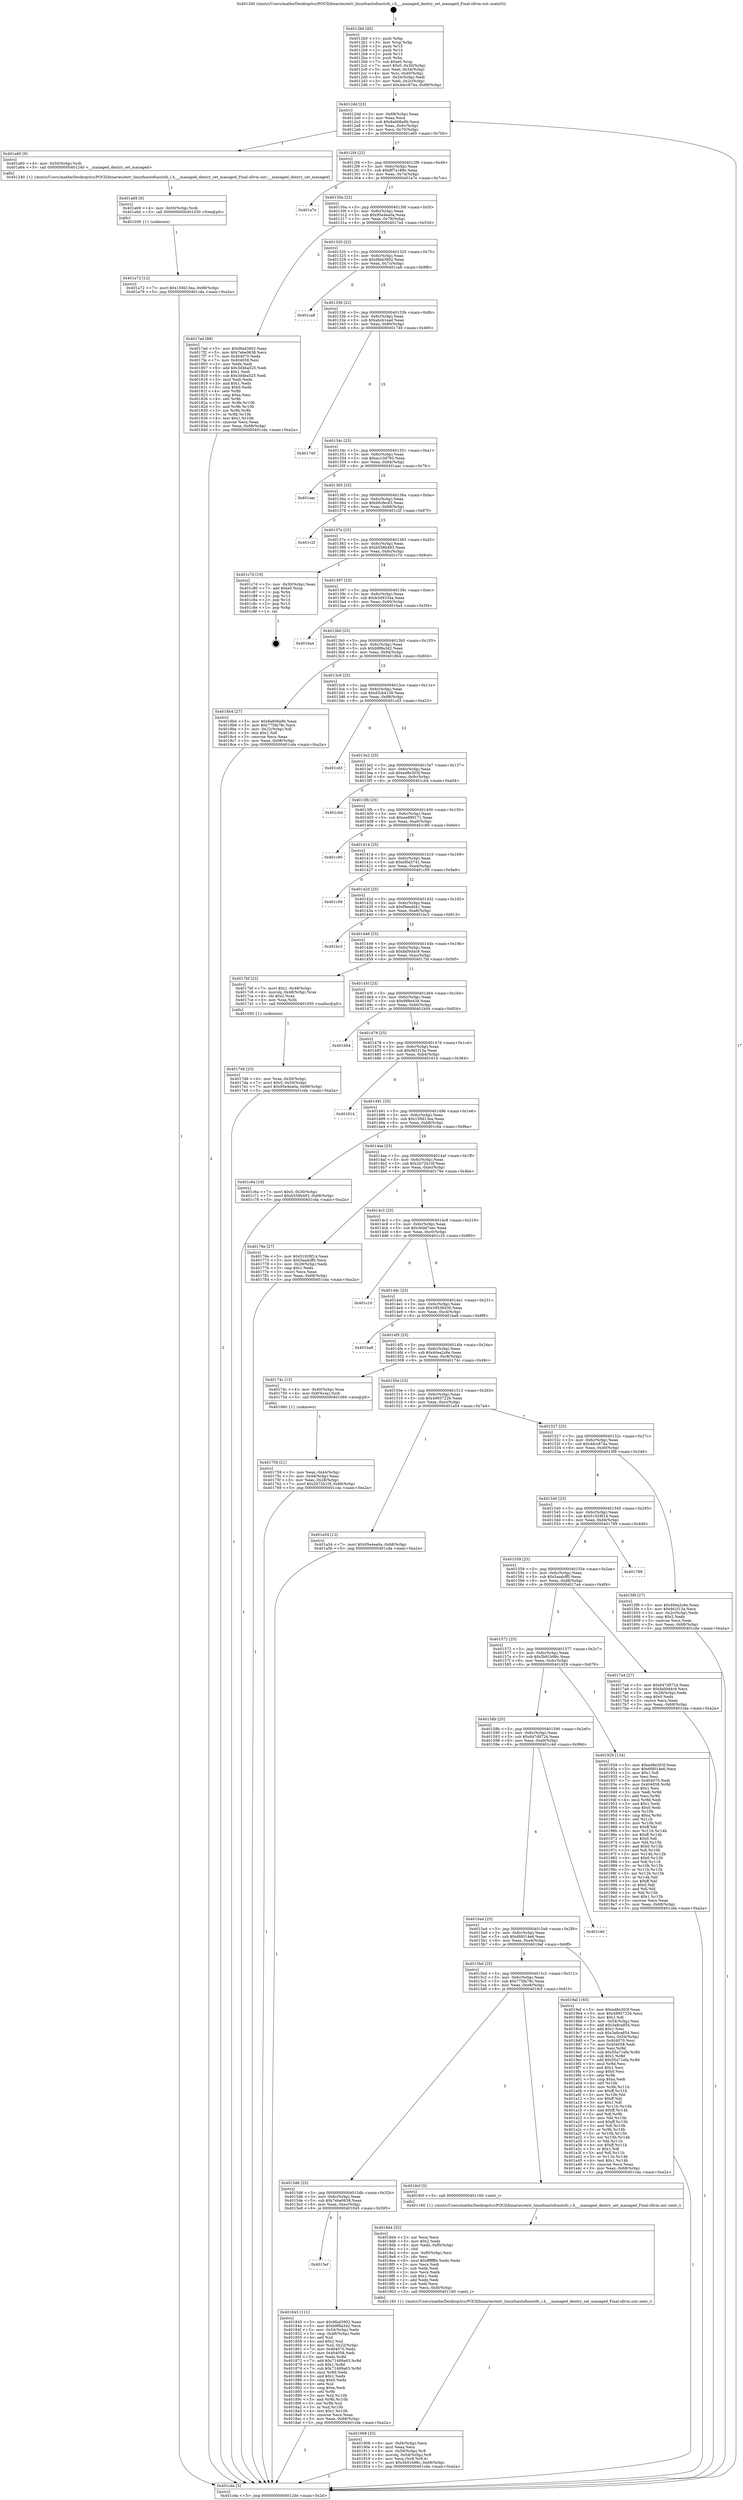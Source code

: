 digraph "0x4012b0" {
  label = "0x4012b0 (/mnt/c/Users/mathe/Desktop/tcc/POCII/binaries/extr_linuxfsautofsautofs_i.h___managed_dentry_set_managed_Final-ollvm.out::main(0))"
  labelloc = "t"
  node[shape=record]

  Entry [label="",width=0.3,height=0.3,shape=circle,fillcolor=black,style=filled]
  "0x4012dd" [label="{
     0x4012dd [23]\l
     | [instrs]\l
     &nbsp;&nbsp;0x4012dd \<+3\>: mov -0x68(%rbp),%eax\l
     &nbsp;&nbsp;0x4012e0 \<+2\>: mov %eax,%ecx\l
     &nbsp;&nbsp;0x4012e2 \<+6\>: sub $0x8a606a9b,%ecx\l
     &nbsp;&nbsp;0x4012e8 \<+3\>: mov %eax,-0x6c(%rbp)\l
     &nbsp;&nbsp;0x4012eb \<+3\>: mov %ecx,-0x70(%rbp)\l
     &nbsp;&nbsp;0x4012ee \<+6\>: je 0000000000401a60 \<main+0x7b0\>\l
  }"]
  "0x401a60" [label="{
     0x401a60 [9]\l
     | [instrs]\l
     &nbsp;&nbsp;0x401a60 \<+4\>: mov -0x50(%rbp),%rdi\l
     &nbsp;&nbsp;0x401a64 \<+5\>: call 0000000000401240 \<__managed_dentry_set_managed\>\l
     | [calls]\l
     &nbsp;&nbsp;0x401240 \{1\} (/mnt/c/Users/mathe/Desktop/tcc/POCII/binaries/extr_linuxfsautofsautofs_i.h___managed_dentry_set_managed_Final-ollvm.out::__managed_dentry_set_managed)\l
  }"]
  "0x4012f4" [label="{
     0x4012f4 [22]\l
     | [instrs]\l
     &nbsp;&nbsp;0x4012f4 \<+5\>: jmp 00000000004012f9 \<main+0x49\>\l
     &nbsp;&nbsp;0x4012f9 \<+3\>: mov -0x6c(%rbp),%eax\l
     &nbsp;&nbsp;0x4012fc \<+5\>: sub $0x8f7a188e,%eax\l
     &nbsp;&nbsp;0x401301 \<+3\>: mov %eax,-0x74(%rbp)\l
     &nbsp;&nbsp;0x401304 \<+6\>: je 0000000000401a7e \<main+0x7ce\>\l
  }"]
  Exit [label="",width=0.3,height=0.3,shape=circle,fillcolor=black,style=filled,peripheries=2]
  "0x401a7e" [label="{
     0x401a7e\l
  }", style=dashed]
  "0x40130a" [label="{
     0x40130a [22]\l
     | [instrs]\l
     &nbsp;&nbsp;0x40130a \<+5\>: jmp 000000000040130f \<main+0x5f\>\l
     &nbsp;&nbsp;0x40130f \<+3\>: mov -0x6c(%rbp),%eax\l
     &nbsp;&nbsp;0x401312 \<+5\>: sub $0x95e4ea0a,%eax\l
     &nbsp;&nbsp;0x401317 \<+3\>: mov %eax,-0x78(%rbp)\l
     &nbsp;&nbsp;0x40131a \<+6\>: je 00000000004017ed \<main+0x53d\>\l
  }"]
  "0x401a72" [label="{
     0x401a72 [12]\l
     | [instrs]\l
     &nbsp;&nbsp;0x401a72 \<+7\>: movl $0x159d13ea,-0x68(%rbp)\l
     &nbsp;&nbsp;0x401a79 \<+5\>: jmp 0000000000401cda \<main+0xa2a\>\l
  }"]
  "0x4017ed" [label="{
     0x4017ed [88]\l
     | [instrs]\l
     &nbsp;&nbsp;0x4017ed \<+5\>: mov $0x9fad3902,%eax\l
     &nbsp;&nbsp;0x4017f2 \<+5\>: mov $0x7ebe0638,%ecx\l
     &nbsp;&nbsp;0x4017f7 \<+7\>: mov 0x404070,%edx\l
     &nbsp;&nbsp;0x4017fe \<+7\>: mov 0x404058,%esi\l
     &nbsp;&nbsp;0x401805 \<+2\>: mov %edx,%edi\l
     &nbsp;&nbsp;0x401807 \<+6\>: add $0x3d4ba525,%edi\l
     &nbsp;&nbsp;0x40180d \<+3\>: sub $0x1,%edi\l
     &nbsp;&nbsp;0x401810 \<+6\>: sub $0x3d4ba525,%edi\l
     &nbsp;&nbsp;0x401816 \<+3\>: imul %edi,%edx\l
     &nbsp;&nbsp;0x401819 \<+3\>: and $0x1,%edx\l
     &nbsp;&nbsp;0x40181c \<+3\>: cmp $0x0,%edx\l
     &nbsp;&nbsp;0x40181f \<+4\>: sete %r8b\l
     &nbsp;&nbsp;0x401823 \<+3\>: cmp $0xa,%esi\l
     &nbsp;&nbsp;0x401826 \<+4\>: setl %r9b\l
     &nbsp;&nbsp;0x40182a \<+3\>: mov %r8b,%r10b\l
     &nbsp;&nbsp;0x40182d \<+3\>: and %r9b,%r10b\l
     &nbsp;&nbsp;0x401830 \<+3\>: xor %r9b,%r8b\l
     &nbsp;&nbsp;0x401833 \<+3\>: or %r8b,%r10b\l
     &nbsp;&nbsp;0x401836 \<+4\>: test $0x1,%r10b\l
     &nbsp;&nbsp;0x40183a \<+3\>: cmovne %ecx,%eax\l
     &nbsp;&nbsp;0x40183d \<+3\>: mov %eax,-0x68(%rbp)\l
     &nbsp;&nbsp;0x401840 \<+5\>: jmp 0000000000401cda \<main+0xa2a\>\l
  }"]
  "0x401320" [label="{
     0x401320 [22]\l
     | [instrs]\l
     &nbsp;&nbsp;0x401320 \<+5\>: jmp 0000000000401325 \<main+0x75\>\l
     &nbsp;&nbsp;0x401325 \<+3\>: mov -0x6c(%rbp),%eax\l
     &nbsp;&nbsp;0x401328 \<+5\>: sub $0x9fad3902,%eax\l
     &nbsp;&nbsp;0x40132d \<+3\>: mov %eax,-0x7c(%rbp)\l
     &nbsp;&nbsp;0x401330 \<+6\>: je 0000000000401ca8 \<main+0x9f8\>\l
  }"]
  "0x401a69" [label="{
     0x401a69 [9]\l
     | [instrs]\l
     &nbsp;&nbsp;0x401a69 \<+4\>: mov -0x50(%rbp),%rdi\l
     &nbsp;&nbsp;0x401a6d \<+5\>: call 0000000000401030 \<free@plt\>\l
     | [calls]\l
     &nbsp;&nbsp;0x401030 \{1\} (unknown)\l
  }"]
  "0x401ca8" [label="{
     0x401ca8\l
  }", style=dashed]
  "0x401336" [label="{
     0x401336 [22]\l
     | [instrs]\l
     &nbsp;&nbsp;0x401336 \<+5\>: jmp 000000000040133b \<main+0x8b\>\l
     &nbsp;&nbsp;0x40133b \<+3\>: mov -0x6c(%rbp),%eax\l
     &nbsp;&nbsp;0x40133e \<+5\>: sub $0xabcb1ead,%eax\l
     &nbsp;&nbsp;0x401343 \<+3\>: mov %eax,-0x80(%rbp)\l
     &nbsp;&nbsp;0x401346 \<+6\>: je 0000000000401740 \<main+0x490\>\l
  }"]
  "0x401908" [label="{
     0x401908 [33]\l
     | [instrs]\l
     &nbsp;&nbsp;0x401908 \<+6\>: mov -0xf4(%rbp),%ecx\l
     &nbsp;&nbsp;0x40190e \<+3\>: imul %eax,%ecx\l
     &nbsp;&nbsp;0x401911 \<+4\>: mov -0x50(%rbp),%r8\l
     &nbsp;&nbsp;0x401915 \<+4\>: movslq -0x54(%rbp),%r9\l
     &nbsp;&nbsp;0x401919 \<+4\>: mov %ecx,(%r8,%r9,4)\l
     &nbsp;&nbsp;0x40191d \<+7\>: movl $0x5b91b98c,-0x68(%rbp)\l
     &nbsp;&nbsp;0x401924 \<+5\>: jmp 0000000000401cda \<main+0xa2a\>\l
  }"]
  "0x401740" [label="{
     0x401740\l
  }", style=dashed]
  "0x40134c" [label="{
     0x40134c [25]\l
     | [instrs]\l
     &nbsp;&nbsp;0x40134c \<+5\>: jmp 0000000000401351 \<main+0xa1\>\l
     &nbsp;&nbsp;0x401351 \<+3\>: mov -0x6c(%rbp),%eax\l
     &nbsp;&nbsp;0x401354 \<+5\>: sub $0xac10d793,%eax\l
     &nbsp;&nbsp;0x401359 \<+6\>: mov %eax,-0x84(%rbp)\l
     &nbsp;&nbsp;0x40135f \<+6\>: je 0000000000401aac \<main+0x7fc\>\l
  }"]
  "0x4018d4" [label="{
     0x4018d4 [52]\l
     | [instrs]\l
     &nbsp;&nbsp;0x4018d4 \<+2\>: xor %ecx,%ecx\l
     &nbsp;&nbsp;0x4018d6 \<+5\>: mov $0x2,%edx\l
     &nbsp;&nbsp;0x4018db \<+6\>: mov %edx,-0xf0(%rbp)\l
     &nbsp;&nbsp;0x4018e1 \<+1\>: cltd\l
     &nbsp;&nbsp;0x4018e2 \<+6\>: mov -0xf0(%rbp),%esi\l
     &nbsp;&nbsp;0x4018e8 \<+2\>: idiv %esi\l
     &nbsp;&nbsp;0x4018ea \<+6\>: imul $0xfffffffe,%edx,%edx\l
     &nbsp;&nbsp;0x4018f0 \<+2\>: mov %ecx,%edi\l
     &nbsp;&nbsp;0x4018f2 \<+2\>: sub %edx,%edi\l
     &nbsp;&nbsp;0x4018f4 \<+2\>: mov %ecx,%edx\l
     &nbsp;&nbsp;0x4018f6 \<+3\>: sub $0x1,%edx\l
     &nbsp;&nbsp;0x4018f9 \<+2\>: add %edx,%edi\l
     &nbsp;&nbsp;0x4018fb \<+2\>: sub %edi,%ecx\l
     &nbsp;&nbsp;0x4018fd \<+6\>: mov %ecx,-0xf4(%rbp)\l
     &nbsp;&nbsp;0x401903 \<+5\>: call 0000000000401160 \<next_i\>\l
     | [calls]\l
     &nbsp;&nbsp;0x401160 \{1\} (/mnt/c/Users/mathe/Desktop/tcc/POCII/binaries/extr_linuxfsautofsautofs_i.h___managed_dentry_set_managed_Final-ollvm.out::next_i)\l
  }"]
  "0x401aac" [label="{
     0x401aac\l
  }", style=dashed]
  "0x401365" [label="{
     0x401365 [25]\l
     | [instrs]\l
     &nbsp;&nbsp;0x401365 \<+5\>: jmp 000000000040136a \<main+0xba\>\l
     &nbsp;&nbsp;0x40136a \<+3\>: mov -0x6c(%rbp),%eax\l
     &nbsp;&nbsp;0x40136d \<+5\>: sub $0xb0cfec63,%eax\l
     &nbsp;&nbsp;0x401372 \<+6\>: mov %eax,-0x88(%rbp)\l
     &nbsp;&nbsp;0x401378 \<+6\>: je 0000000000401c2f \<main+0x97f\>\l
  }"]
  "0x4015ef" [label="{
     0x4015ef\l
  }", style=dashed]
  "0x401c2f" [label="{
     0x401c2f\l
  }", style=dashed]
  "0x40137e" [label="{
     0x40137e [25]\l
     | [instrs]\l
     &nbsp;&nbsp;0x40137e \<+5\>: jmp 0000000000401383 \<main+0xd3\>\l
     &nbsp;&nbsp;0x401383 \<+3\>: mov -0x6c(%rbp),%eax\l
     &nbsp;&nbsp;0x401386 \<+5\>: sub $0xb558b483,%eax\l
     &nbsp;&nbsp;0x40138b \<+6\>: mov %eax,-0x8c(%rbp)\l
     &nbsp;&nbsp;0x401391 \<+6\>: je 0000000000401c7d \<main+0x9cd\>\l
  }"]
  "0x401845" [label="{
     0x401845 [111]\l
     | [instrs]\l
     &nbsp;&nbsp;0x401845 \<+5\>: mov $0x9fad3902,%eax\l
     &nbsp;&nbsp;0x40184a \<+5\>: mov $0xb9f8a3d2,%ecx\l
     &nbsp;&nbsp;0x40184f \<+3\>: mov -0x54(%rbp),%edx\l
     &nbsp;&nbsp;0x401852 \<+3\>: cmp -0x48(%rbp),%edx\l
     &nbsp;&nbsp;0x401855 \<+4\>: setl %sil\l
     &nbsp;&nbsp;0x401859 \<+4\>: and $0x1,%sil\l
     &nbsp;&nbsp;0x40185d \<+4\>: mov %sil,-0x22(%rbp)\l
     &nbsp;&nbsp;0x401861 \<+7\>: mov 0x404070,%edx\l
     &nbsp;&nbsp;0x401868 \<+7\>: mov 0x404058,%edi\l
     &nbsp;&nbsp;0x40186f \<+3\>: mov %edx,%r8d\l
     &nbsp;&nbsp;0x401872 \<+7\>: add $0x71489a63,%r8d\l
     &nbsp;&nbsp;0x401879 \<+4\>: sub $0x1,%r8d\l
     &nbsp;&nbsp;0x40187d \<+7\>: sub $0x71489a63,%r8d\l
     &nbsp;&nbsp;0x401884 \<+4\>: imul %r8d,%edx\l
     &nbsp;&nbsp;0x401888 \<+3\>: and $0x1,%edx\l
     &nbsp;&nbsp;0x40188b \<+3\>: cmp $0x0,%edx\l
     &nbsp;&nbsp;0x40188e \<+4\>: sete %sil\l
     &nbsp;&nbsp;0x401892 \<+3\>: cmp $0xa,%edi\l
     &nbsp;&nbsp;0x401895 \<+4\>: setl %r9b\l
     &nbsp;&nbsp;0x401899 \<+3\>: mov %sil,%r10b\l
     &nbsp;&nbsp;0x40189c \<+3\>: and %r9b,%r10b\l
     &nbsp;&nbsp;0x40189f \<+3\>: xor %r9b,%sil\l
     &nbsp;&nbsp;0x4018a2 \<+3\>: or %sil,%r10b\l
     &nbsp;&nbsp;0x4018a5 \<+4\>: test $0x1,%r10b\l
     &nbsp;&nbsp;0x4018a9 \<+3\>: cmovne %ecx,%eax\l
     &nbsp;&nbsp;0x4018ac \<+3\>: mov %eax,-0x68(%rbp)\l
     &nbsp;&nbsp;0x4018af \<+5\>: jmp 0000000000401cda \<main+0xa2a\>\l
  }"]
  "0x401c7d" [label="{
     0x401c7d [19]\l
     | [instrs]\l
     &nbsp;&nbsp;0x401c7d \<+3\>: mov -0x30(%rbp),%eax\l
     &nbsp;&nbsp;0x401c80 \<+7\>: add $0xe0,%rsp\l
     &nbsp;&nbsp;0x401c87 \<+1\>: pop %rbx\l
     &nbsp;&nbsp;0x401c88 \<+2\>: pop %r12\l
     &nbsp;&nbsp;0x401c8a \<+2\>: pop %r14\l
     &nbsp;&nbsp;0x401c8c \<+2\>: pop %r15\l
     &nbsp;&nbsp;0x401c8e \<+1\>: pop %rbp\l
     &nbsp;&nbsp;0x401c8f \<+1\>: ret\l
  }"]
  "0x401397" [label="{
     0x401397 [25]\l
     | [instrs]\l
     &nbsp;&nbsp;0x401397 \<+5\>: jmp 000000000040139c \<main+0xec\>\l
     &nbsp;&nbsp;0x40139c \<+3\>: mov -0x6c(%rbp),%eax\l
     &nbsp;&nbsp;0x40139f \<+5\>: sub $0xb5d9334a,%eax\l
     &nbsp;&nbsp;0x4013a4 \<+6\>: mov %eax,-0x90(%rbp)\l
     &nbsp;&nbsp;0x4013aa \<+6\>: je 00000000004016a4 \<main+0x3f4\>\l
  }"]
  "0x4015d6" [label="{
     0x4015d6 [25]\l
     | [instrs]\l
     &nbsp;&nbsp;0x4015d6 \<+5\>: jmp 00000000004015db \<main+0x32b\>\l
     &nbsp;&nbsp;0x4015db \<+3\>: mov -0x6c(%rbp),%eax\l
     &nbsp;&nbsp;0x4015de \<+5\>: sub $0x7ebe0638,%eax\l
     &nbsp;&nbsp;0x4015e3 \<+6\>: mov %eax,-0xec(%rbp)\l
     &nbsp;&nbsp;0x4015e9 \<+6\>: je 0000000000401845 \<main+0x595\>\l
  }"]
  "0x4016a4" [label="{
     0x4016a4\l
  }", style=dashed]
  "0x4013b0" [label="{
     0x4013b0 [25]\l
     | [instrs]\l
     &nbsp;&nbsp;0x4013b0 \<+5\>: jmp 00000000004013b5 \<main+0x105\>\l
     &nbsp;&nbsp;0x4013b5 \<+3\>: mov -0x6c(%rbp),%eax\l
     &nbsp;&nbsp;0x4013b8 \<+5\>: sub $0xb9f8a3d2,%eax\l
     &nbsp;&nbsp;0x4013bd \<+6\>: mov %eax,-0x94(%rbp)\l
     &nbsp;&nbsp;0x4013c3 \<+6\>: je 00000000004018b4 \<main+0x604\>\l
  }"]
  "0x4018cf" [label="{
     0x4018cf [5]\l
     | [instrs]\l
     &nbsp;&nbsp;0x4018cf \<+5\>: call 0000000000401160 \<next_i\>\l
     | [calls]\l
     &nbsp;&nbsp;0x401160 \{1\} (/mnt/c/Users/mathe/Desktop/tcc/POCII/binaries/extr_linuxfsautofsautofs_i.h___managed_dentry_set_managed_Final-ollvm.out::next_i)\l
  }"]
  "0x4018b4" [label="{
     0x4018b4 [27]\l
     | [instrs]\l
     &nbsp;&nbsp;0x4018b4 \<+5\>: mov $0x8a606a9b,%eax\l
     &nbsp;&nbsp;0x4018b9 \<+5\>: mov $0x775fa78c,%ecx\l
     &nbsp;&nbsp;0x4018be \<+3\>: mov -0x22(%rbp),%dl\l
     &nbsp;&nbsp;0x4018c1 \<+3\>: test $0x1,%dl\l
     &nbsp;&nbsp;0x4018c4 \<+3\>: cmovne %ecx,%eax\l
     &nbsp;&nbsp;0x4018c7 \<+3\>: mov %eax,-0x68(%rbp)\l
     &nbsp;&nbsp;0x4018ca \<+5\>: jmp 0000000000401cda \<main+0xa2a\>\l
  }"]
  "0x4013c9" [label="{
     0x4013c9 [25]\l
     | [instrs]\l
     &nbsp;&nbsp;0x4013c9 \<+5\>: jmp 00000000004013ce \<main+0x11e\>\l
     &nbsp;&nbsp;0x4013ce \<+3\>: mov -0x6c(%rbp),%eax\l
     &nbsp;&nbsp;0x4013d1 \<+5\>: sub $0xd3cb4139,%eax\l
     &nbsp;&nbsp;0x4013d6 \<+6\>: mov %eax,-0x98(%rbp)\l
     &nbsp;&nbsp;0x4013dc \<+6\>: je 0000000000401cd3 \<main+0xa23\>\l
  }"]
  "0x4015bd" [label="{
     0x4015bd [25]\l
     | [instrs]\l
     &nbsp;&nbsp;0x4015bd \<+5\>: jmp 00000000004015c2 \<main+0x312\>\l
     &nbsp;&nbsp;0x4015c2 \<+3\>: mov -0x6c(%rbp),%eax\l
     &nbsp;&nbsp;0x4015c5 \<+5\>: sub $0x775fa78c,%eax\l
     &nbsp;&nbsp;0x4015ca \<+6\>: mov %eax,-0xe8(%rbp)\l
     &nbsp;&nbsp;0x4015d0 \<+6\>: je 00000000004018cf \<main+0x61f\>\l
  }"]
  "0x401cd3" [label="{
     0x401cd3\l
  }", style=dashed]
  "0x4013e2" [label="{
     0x4013e2 [25]\l
     | [instrs]\l
     &nbsp;&nbsp;0x4013e2 \<+5\>: jmp 00000000004013e7 \<main+0x137\>\l
     &nbsp;&nbsp;0x4013e7 \<+3\>: mov -0x6c(%rbp),%eax\l
     &nbsp;&nbsp;0x4013ea \<+5\>: sub $0xed8e303f,%eax\l
     &nbsp;&nbsp;0x4013ef \<+6\>: mov %eax,-0x9c(%rbp)\l
     &nbsp;&nbsp;0x4013f5 \<+6\>: je 0000000000401cb4 \<main+0xa04\>\l
  }"]
  "0x4019af" [label="{
     0x4019af [165]\l
     | [instrs]\l
     &nbsp;&nbsp;0x4019af \<+5\>: mov $0xed8e303f,%eax\l
     &nbsp;&nbsp;0x4019b4 \<+5\>: mov $0x49957226,%ecx\l
     &nbsp;&nbsp;0x4019b9 \<+2\>: mov $0x1,%dl\l
     &nbsp;&nbsp;0x4019bb \<+3\>: mov -0x54(%rbp),%esi\l
     &nbsp;&nbsp;0x4019be \<+6\>: add $0x3a8ca854,%esi\l
     &nbsp;&nbsp;0x4019c4 \<+3\>: add $0x1,%esi\l
     &nbsp;&nbsp;0x4019c7 \<+6\>: sub $0x3a8ca854,%esi\l
     &nbsp;&nbsp;0x4019cd \<+3\>: mov %esi,-0x54(%rbp)\l
     &nbsp;&nbsp;0x4019d0 \<+7\>: mov 0x404070,%esi\l
     &nbsp;&nbsp;0x4019d7 \<+7\>: mov 0x404058,%edi\l
     &nbsp;&nbsp;0x4019de \<+3\>: mov %esi,%r8d\l
     &nbsp;&nbsp;0x4019e1 \<+7\>: sub $0x55a71efa,%r8d\l
     &nbsp;&nbsp;0x4019e8 \<+4\>: sub $0x1,%r8d\l
     &nbsp;&nbsp;0x4019ec \<+7\>: add $0x55a71efa,%r8d\l
     &nbsp;&nbsp;0x4019f3 \<+4\>: imul %r8d,%esi\l
     &nbsp;&nbsp;0x4019f7 \<+3\>: and $0x1,%esi\l
     &nbsp;&nbsp;0x4019fa \<+3\>: cmp $0x0,%esi\l
     &nbsp;&nbsp;0x4019fd \<+4\>: sete %r9b\l
     &nbsp;&nbsp;0x401a01 \<+3\>: cmp $0xa,%edi\l
     &nbsp;&nbsp;0x401a04 \<+4\>: setl %r10b\l
     &nbsp;&nbsp;0x401a08 \<+3\>: mov %r9b,%r11b\l
     &nbsp;&nbsp;0x401a0b \<+4\>: xor $0xff,%r11b\l
     &nbsp;&nbsp;0x401a0f \<+3\>: mov %r10b,%bl\l
     &nbsp;&nbsp;0x401a12 \<+3\>: xor $0xff,%bl\l
     &nbsp;&nbsp;0x401a15 \<+3\>: xor $0x1,%dl\l
     &nbsp;&nbsp;0x401a18 \<+3\>: mov %r11b,%r14b\l
     &nbsp;&nbsp;0x401a1b \<+4\>: and $0xff,%r14b\l
     &nbsp;&nbsp;0x401a1f \<+3\>: and %dl,%r9b\l
     &nbsp;&nbsp;0x401a22 \<+3\>: mov %bl,%r15b\l
     &nbsp;&nbsp;0x401a25 \<+4\>: and $0xff,%r15b\l
     &nbsp;&nbsp;0x401a29 \<+3\>: and %dl,%r10b\l
     &nbsp;&nbsp;0x401a2c \<+3\>: or %r9b,%r14b\l
     &nbsp;&nbsp;0x401a2f \<+3\>: or %r10b,%r15b\l
     &nbsp;&nbsp;0x401a32 \<+3\>: xor %r15b,%r14b\l
     &nbsp;&nbsp;0x401a35 \<+3\>: or %bl,%r11b\l
     &nbsp;&nbsp;0x401a38 \<+4\>: xor $0xff,%r11b\l
     &nbsp;&nbsp;0x401a3c \<+3\>: or $0x1,%dl\l
     &nbsp;&nbsp;0x401a3f \<+3\>: and %dl,%r11b\l
     &nbsp;&nbsp;0x401a42 \<+3\>: or %r11b,%r14b\l
     &nbsp;&nbsp;0x401a45 \<+4\>: test $0x1,%r14b\l
     &nbsp;&nbsp;0x401a49 \<+3\>: cmovne %ecx,%eax\l
     &nbsp;&nbsp;0x401a4c \<+3\>: mov %eax,-0x68(%rbp)\l
     &nbsp;&nbsp;0x401a4f \<+5\>: jmp 0000000000401cda \<main+0xa2a\>\l
  }"]
  "0x401cb4" [label="{
     0x401cb4\l
  }", style=dashed]
  "0x4013fb" [label="{
     0x4013fb [25]\l
     | [instrs]\l
     &nbsp;&nbsp;0x4013fb \<+5\>: jmp 0000000000401400 \<main+0x150\>\l
     &nbsp;&nbsp;0x401400 \<+3\>: mov -0x6c(%rbp),%eax\l
     &nbsp;&nbsp;0x401403 \<+5\>: sub $0xee899171,%eax\l
     &nbsp;&nbsp;0x401408 \<+6\>: mov %eax,-0xa0(%rbp)\l
     &nbsp;&nbsp;0x40140e \<+6\>: je 0000000000401c90 \<main+0x9e0\>\l
  }"]
  "0x4015a4" [label="{
     0x4015a4 [25]\l
     | [instrs]\l
     &nbsp;&nbsp;0x4015a4 \<+5\>: jmp 00000000004015a9 \<main+0x2f9\>\l
     &nbsp;&nbsp;0x4015a9 \<+3\>: mov -0x6c(%rbp),%eax\l
     &nbsp;&nbsp;0x4015ac \<+5\>: sub $0x6fd014e6,%eax\l
     &nbsp;&nbsp;0x4015b1 \<+6\>: mov %eax,-0xe4(%rbp)\l
     &nbsp;&nbsp;0x4015b7 \<+6\>: je 00000000004019af \<main+0x6ff\>\l
  }"]
  "0x401c90" [label="{
     0x401c90\l
  }", style=dashed]
  "0x401414" [label="{
     0x401414 [25]\l
     | [instrs]\l
     &nbsp;&nbsp;0x401414 \<+5\>: jmp 0000000000401419 \<main+0x169\>\l
     &nbsp;&nbsp;0x401419 \<+3\>: mov -0x6c(%rbp),%eax\l
     &nbsp;&nbsp;0x40141c \<+5\>: sub $0xef0a5741,%eax\l
     &nbsp;&nbsp;0x401421 \<+6\>: mov %eax,-0xa4(%rbp)\l
     &nbsp;&nbsp;0x401427 \<+6\>: je 0000000000401c59 \<main+0x9a9\>\l
  }"]
  "0x401c4d" [label="{
     0x401c4d\l
  }", style=dashed]
  "0x401c59" [label="{
     0x401c59\l
  }", style=dashed]
  "0x40142d" [label="{
     0x40142d [25]\l
     | [instrs]\l
     &nbsp;&nbsp;0x40142d \<+5\>: jmp 0000000000401432 \<main+0x182\>\l
     &nbsp;&nbsp;0x401432 \<+3\>: mov -0x6c(%rbp),%eax\l
     &nbsp;&nbsp;0x401435 \<+5\>: sub $0xf9eedd41,%eax\l
     &nbsp;&nbsp;0x40143a \<+6\>: mov %eax,-0xa8(%rbp)\l
     &nbsp;&nbsp;0x401440 \<+6\>: je 0000000000401bc3 \<main+0x913\>\l
  }"]
  "0x40158b" [label="{
     0x40158b [25]\l
     | [instrs]\l
     &nbsp;&nbsp;0x40158b \<+5\>: jmp 0000000000401590 \<main+0x2e0\>\l
     &nbsp;&nbsp;0x401590 \<+3\>: mov -0x6c(%rbp),%eax\l
     &nbsp;&nbsp;0x401593 \<+5\>: sub $0x647d9724,%eax\l
     &nbsp;&nbsp;0x401598 \<+6\>: mov %eax,-0xe0(%rbp)\l
     &nbsp;&nbsp;0x40159e \<+6\>: je 0000000000401c4d \<main+0x99d\>\l
  }"]
  "0x401bc3" [label="{
     0x401bc3\l
  }", style=dashed]
  "0x401446" [label="{
     0x401446 [25]\l
     | [instrs]\l
     &nbsp;&nbsp;0x401446 \<+5\>: jmp 000000000040144b \<main+0x19b\>\l
     &nbsp;&nbsp;0x40144b \<+3\>: mov -0x6c(%rbp),%eax\l
     &nbsp;&nbsp;0x40144e \<+5\>: sub $0xfa00d4c9,%eax\l
     &nbsp;&nbsp;0x401453 \<+6\>: mov %eax,-0xac(%rbp)\l
     &nbsp;&nbsp;0x401459 \<+6\>: je 00000000004017bf \<main+0x50f\>\l
  }"]
  "0x401929" [label="{
     0x401929 [134]\l
     | [instrs]\l
     &nbsp;&nbsp;0x401929 \<+5\>: mov $0xed8e303f,%eax\l
     &nbsp;&nbsp;0x40192e \<+5\>: mov $0x6fd014e6,%ecx\l
     &nbsp;&nbsp;0x401933 \<+2\>: mov $0x1,%dl\l
     &nbsp;&nbsp;0x401935 \<+2\>: xor %esi,%esi\l
     &nbsp;&nbsp;0x401937 \<+7\>: mov 0x404070,%edi\l
     &nbsp;&nbsp;0x40193e \<+8\>: mov 0x404058,%r8d\l
     &nbsp;&nbsp;0x401946 \<+3\>: sub $0x1,%esi\l
     &nbsp;&nbsp;0x401949 \<+3\>: mov %edi,%r9d\l
     &nbsp;&nbsp;0x40194c \<+3\>: add %esi,%r9d\l
     &nbsp;&nbsp;0x40194f \<+4\>: imul %r9d,%edi\l
     &nbsp;&nbsp;0x401953 \<+3\>: and $0x1,%edi\l
     &nbsp;&nbsp;0x401956 \<+3\>: cmp $0x0,%edi\l
     &nbsp;&nbsp;0x401959 \<+4\>: sete %r10b\l
     &nbsp;&nbsp;0x40195d \<+4\>: cmp $0xa,%r8d\l
     &nbsp;&nbsp;0x401961 \<+4\>: setl %r11b\l
     &nbsp;&nbsp;0x401965 \<+3\>: mov %r10b,%bl\l
     &nbsp;&nbsp;0x401968 \<+3\>: xor $0xff,%bl\l
     &nbsp;&nbsp;0x40196b \<+3\>: mov %r11b,%r14b\l
     &nbsp;&nbsp;0x40196e \<+4\>: xor $0xff,%r14b\l
     &nbsp;&nbsp;0x401972 \<+3\>: xor $0x0,%dl\l
     &nbsp;&nbsp;0x401975 \<+3\>: mov %bl,%r15b\l
     &nbsp;&nbsp;0x401978 \<+4\>: and $0x0,%r15b\l
     &nbsp;&nbsp;0x40197c \<+3\>: and %dl,%r10b\l
     &nbsp;&nbsp;0x40197f \<+3\>: mov %r14b,%r12b\l
     &nbsp;&nbsp;0x401982 \<+4\>: and $0x0,%r12b\l
     &nbsp;&nbsp;0x401986 \<+3\>: and %dl,%r11b\l
     &nbsp;&nbsp;0x401989 \<+3\>: or %r10b,%r15b\l
     &nbsp;&nbsp;0x40198c \<+3\>: or %r11b,%r12b\l
     &nbsp;&nbsp;0x40198f \<+3\>: xor %r12b,%r15b\l
     &nbsp;&nbsp;0x401992 \<+3\>: or %r14b,%bl\l
     &nbsp;&nbsp;0x401995 \<+3\>: xor $0xff,%bl\l
     &nbsp;&nbsp;0x401998 \<+3\>: or $0x0,%dl\l
     &nbsp;&nbsp;0x40199b \<+2\>: and %dl,%bl\l
     &nbsp;&nbsp;0x40199d \<+3\>: or %bl,%r15b\l
     &nbsp;&nbsp;0x4019a0 \<+4\>: test $0x1,%r15b\l
     &nbsp;&nbsp;0x4019a4 \<+3\>: cmovne %ecx,%eax\l
     &nbsp;&nbsp;0x4019a7 \<+3\>: mov %eax,-0x68(%rbp)\l
     &nbsp;&nbsp;0x4019aa \<+5\>: jmp 0000000000401cda \<main+0xa2a\>\l
  }"]
  "0x4017bf" [label="{
     0x4017bf [23]\l
     | [instrs]\l
     &nbsp;&nbsp;0x4017bf \<+7\>: movl $0x1,-0x48(%rbp)\l
     &nbsp;&nbsp;0x4017c6 \<+4\>: movslq -0x48(%rbp),%rax\l
     &nbsp;&nbsp;0x4017ca \<+4\>: shl $0x2,%rax\l
     &nbsp;&nbsp;0x4017ce \<+3\>: mov %rax,%rdi\l
     &nbsp;&nbsp;0x4017d1 \<+5\>: call 0000000000401050 \<malloc@plt\>\l
     | [calls]\l
     &nbsp;&nbsp;0x401050 \{1\} (unknown)\l
  }"]
  "0x40145f" [label="{
     0x40145f [25]\l
     | [instrs]\l
     &nbsp;&nbsp;0x40145f \<+5\>: jmp 0000000000401464 \<main+0x1b4\>\l
     &nbsp;&nbsp;0x401464 \<+3\>: mov -0x6c(%rbp),%eax\l
     &nbsp;&nbsp;0x401467 \<+5\>: sub $0x988e43d,%eax\l
     &nbsp;&nbsp;0x40146c \<+6\>: mov %eax,-0xb0(%rbp)\l
     &nbsp;&nbsp;0x401472 \<+6\>: je 0000000000401b04 \<main+0x854\>\l
  }"]
  "0x4017d6" [label="{
     0x4017d6 [23]\l
     | [instrs]\l
     &nbsp;&nbsp;0x4017d6 \<+4\>: mov %rax,-0x50(%rbp)\l
     &nbsp;&nbsp;0x4017da \<+7\>: movl $0x0,-0x54(%rbp)\l
     &nbsp;&nbsp;0x4017e1 \<+7\>: movl $0x95e4ea0a,-0x68(%rbp)\l
     &nbsp;&nbsp;0x4017e8 \<+5\>: jmp 0000000000401cda \<main+0xa2a\>\l
  }"]
  "0x401b04" [label="{
     0x401b04\l
  }", style=dashed]
  "0x401478" [label="{
     0x401478 [25]\l
     | [instrs]\l
     &nbsp;&nbsp;0x401478 \<+5\>: jmp 000000000040147d \<main+0x1cd\>\l
     &nbsp;&nbsp;0x40147d \<+3\>: mov -0x6c(%rbp),%eax\l
     &nbsp;&nbsp;0x401480 \<+5\>: sub $0x9d1f13a,%eax\l
     &nbsp;&nbsp;0x401485 \<+6\>: mov %eax,-0xb4(%rbp)\l
     &nbsp;&nbsp;0x40148b \<+6\>: je 0000000000401614 \<main+0x364\>\l
  }"]
  "0x401572" [label="{
     0x401572 [25]\l
     | [instrs]\l
     &nbsp;&nbsp;0x401572 \<+5\>: jmp 0000000000401577 \<main+0x2c7\>\l
     &nbsp;&nbsp;0x401577 \<+3\>: mov -0x6c(%rbp),%eax\l
     &nbsp;&nbsp;0x40157a \<+5\>: sub $0x5b91b98c,%eax\l
     &nbsp;&nbsp;0x40157f \<+6\>: mov %eax,-0xdc(%rbp)\l
     &nbsp;&nbsp;0x401585 \<+6\>: je 0000000000401929 \<main+0x679\>\l
  }"]
  "0x401614" [label="{
     0x401614\l
  }", style=dashed]
  "0x401491" [label="{
     0x401491 [25]\l
     | [instrs]\l
     &nbsp;&nbsp;0x401491 \<+5\>: jmp 0000000000401496 \<main+0x1e6\>\l
     &nbsp;&nbsp;0x401496 \<+3\>: mov -0x6c(%rbp),%eax\l
     &nbsp;&nbsp;0x401499 \<+5\>: sub $0x159d13ea,%eax\l
     &nbsp;&nbsp;0x40149e \<+6\>: mov %eax,-0xb8(%rbp)\l
     &nbsp;&nbsp;0x4014a4 \<+6\>: je 0000000000401c6a \<main+0x9ba\>\l
  }"]
  "0x4017a4" [label="{
     0x4017a4 [27]\l
     | [instrs]\l
     &nbsp;&nbsp;0x4017a4 \<+5\>: mov $0x647d9724,%eax\l
     &nbsp;&nbsp;0x4017a9 \<+5\>: mov $0xfa00d4c9,%ecx\l
     &nbsp;&nbsp;0x4017ae \<+3\>: mov -0x28(%rbp),%edx\l
     &nbsp;&nbsp;0x4017b1 \<+3\>: cmp $0x0,%edx\l
     &nbsp;&nbsp;0x4017b4 \<+3\>: cmove %ecx,%eax\l
     &nbsp;&nbsp;0x4017b7 \<+3\>: mov %eax,-0x68(%rbp)\l
     &nbsp;&nbsp;0x4017ba \<+5\>: jmp 0000000000401cda \<main+0xa2a\>\l
  }"]
  "0x401c6a" [label="{
     0x401c6a [19]\l
     | [instrs]\l
     &nbsp;&nbsp;0x401c6a \<+7\>: movl $0x0,-0x30(%rbp)\l
     &nbsp;&nbsp;0x401c71 \<+7\>: movl $0xb558b483,-0x68(%rbp)\l
     &nbsp;&nbsp;0x401c78 \<+5\>: jmp 0000000000401cda \<main+0xa2a\>\l
  }"]
  "0x4014aa" [label="{
     0x4014aa [25]\l
     | [instrs]\l
     &nbsp;&nbsp;0x4014aa \<+5\>: jmp 00000000004014af \<main+0x1ff\>\l
     &nbsp;&nbsp;0x4014af \<+3\>: mov -0x6c(%rbp),%eax\l
     &nbsp;&nbsp;0x4014b2 \<+5\>: sub $0x2b72b10f,%eax\l
     &nbsp;&nbsp;0x4014b7 \<+6\>: mov %eax,-0xbc(%rbp)\l
     &nbsp;&nbsp;0x4014bd \<+6\>: je 000000000040176e \<main+0x4be\>\l
  }"]
  "0x401559" [label="{
     0x401559 [25]\l
     | [instrs]\l
     &nbsp;&nbsp;0x401559 \<+5\>: jmp 000000000040155e \<main+0x2ae\>\l
     &nbsp;&nbsp;0x40155e \<+3\>: mov -0x6c(%rbp),%eax\l
     &nbsp;&nbsp;0x401561 \<+5\>: sub $0x5aadcff0,%eax\l
     &nbsp;&nbsp;0x401566 \<+6\>: mov %eax,-0xd8(%rbp)\l
     &nbsp;&nbsp;0x40156c \<+6\>: je 00000000004017a4 \<main+0x4f4\>\l
  }"]
  "0x40176e" [label="{
     0x40176e [27]\l
     | [instrs]\l
     &nbsp;&nbsp;0x40176e \<+5\>: mov $0x51928f14,%eax\l
     &nbsp;&nbsp;0x401773 \<+5\>: mov $0x5aadcff0,%ecx\l
     &nbsp;&nbsp;0x401778 \<+3\>: mov -0x28(%rbp),%edx\l
     &nbsp;&nbsp;0x40177b \<+3\>: cmp $0x1,%edx\l
     &nbsp;&nbsp;0x40177e \<+3\>: cmovl %ecx,%eax\l
     &nbsp;&nbsp;0x401781 \<+3\>: mov %eax,-0x68(%rbp)\l
     &nbsp;&nbsp;0x401784 \<+5\>: jmp 0000000000401cda \<main+0xa2a\>\l
  }"]
  "0x4014c3" [label="{
     0x4014c3 [25]\l
     | [instrs]\l
     &nbsp;&nbsp;0x4014c3 \<+5\>: jmp 00000000004014c8 \<main+0x218\>\l
     &nbsp;&nbsp;0x4014c8 \<+3\>: mov -0x6c(%rbp),%eax\l
     &nbsp;&nbsp;0x4014cb \<+5\>: sub $0x36dd7eec,%eax\l
     &nbsp;&nbsp;0x4014d0 \<+6\>: mov %eax,-0xc0(%rbp)\l
     &nbsp;&nbsp;0x4014d6 \<+6\>: je 0000000000401c10 \<main+0x960\>\l
  }"]
  "0x401789" [label="{
     0x401789\l
  }", style=dashed]
  "0x401c10" [label="{
     0x401c10\l
  }", style=dashed]
  "0x4014dc" [label="{
     0x4014dc [25]\l
     | [instrs]\l
     &nbsp;&nbsp;0x4014dc \<+5\>: jmp 00000000004014e1 \<main+0x231\>\l
     &nbsp;&nbsp;0x4014e1 \<+3\>: mov -0x6c(%rbp),%eax\l
     &nbsp;&nbsp;0x4014e4 \<+5\>: sub $0x39536030,%eax\l
     &nbsp;&nbsp;0x4014e9 \<+6\>: mov %eax,-0xc4(%rbp)\l
     &nbsp;&nbsp;0x4014ef \<+6\>: je 0000000000401ba8 \<main+0x8f8\>\l
  }"]
  "0x401759" [label="{
     0x401759 [21]\l
     | [instrs]\l
     &nbsp;&nbsp;0x401759 \<+3\>: mov %eax,-0x44(%rbp)\l
     &nbsp;&nbsp;0x40175c \<+3\>: mov -0x44(%rbp),%eax\l
     &nbsp;&nbsp;0x40175f \<+3\>: mov %eax,-0x28(%rbp)\l
     &nbsp;&nbsp;0x401762 \<+7\>: movl $0x2b72b10f,-0x68(%rbp)\l
     &nbsp;&nbsp;0x401769 \<+5\>: jmp 0000000000401cda \<main+0xa2a\>\l
  }"]
  "0x401ba8" [label="{
     0x401ba8\l
  }", style=dashed]
  "0x4014f5" [label="{
     0x4014f5 [25]\l
     | [instrs]\l
     &nbsp;&nbsp;0x4014f5 \<+5\>: jmp 00000000004014fa \<main+0x24a\>\l
     &nbsp;&nbsp;0x4014fa \<+3\>: mov -0x6c(%rbp),%eax\l
     &nbsp;&nbsp;0x4014fd \<+5\>: sub $0x40ea2c6e,%eax\l
     &nbsp;&nbsp;0x401502 \<+6\>: mov %eax,-0xc8(%rbp)\l
     &nbsp;&nbsp;0x401508 \<+6\>: je 000000000040174c \<main+0x49c\>\l
  }"]
  "0x4012b0" [label="{
     0x4012b0 [45]\l
     | [instrs]\l
     &nbsp;&nbsp;0x4012b0 \<+1\>: push %rbp\l
     &nbsp;&nbsp;0x4012b1 \<+3\>: mov %rsp,%rbp\l
     &nbsp;&nbsp;0x4012b4 \<+2\>: push %r15\l
     &nbsp;&nbsp;0x4012b6 \<+2\>: push %r14\l
     &nbsp;&nbsp;0x4012b8 \<+2\>: push %r12\l
     &nbsp;&nbsp;0x4012ba \<+1\>: push %rbx\l
     &nbsp;&nbsp;0x4012bb \<+7\>: sub $0xe0,%rsp\l
     &nbsp;&nbsp;0x4012c2 \<+7\>: movl $0x0,-0x30(%rbp)\l
     &nbsp;&nbsp;0x4012c9 \<+3\>: mov %edi,-0x34(%rbp)\l
     &nbsp;&nbsp;0x4012cc \<+4\>: mov %rsi,-0x40(%rbp)\l
     &nbsp;&nbsp;0x4012d0 \<+3\>: mov -0x34(%rbp),%edi\l
     &nbsp;&nbsp;0x4012d3 \<+3\>: mov %edi,-0x2c(%rbp)\l
     &nbsp;&nbsp;0x4012d6 \<+7\>: movl $0x4dcc874a,-0x68(%rbp)\l
  }"]
  "0x40174c" [label="{
     0x40174c [13]\l
     | [instrs]\l
     &nbsp;&nbsp;0x40174c \<+4\>: mov -0x40(%rbp),%rax\l
     &nbsp;&nbsp;0x401750 \<+4\>: mov 0x8(%rax),%rdi\l
     &nbsp;&nbsp;0x401754 \<+5\>: call 0000000000401060 \<atoi@plt\>\l
     | [calls]\l
     &nbsp;&nbsp;0x401060 \{1\} (unknown)\l
  }"]
  "0x40150e" [label="{
     0x40150e [25]\l
     | [instrs]\l
     &nbsp;&nbsp;0x40150e \<+5\>: jmp 0000000000401513 \<main+0x263\>\l
     &nbsp;&nbsp;0x401513 \<+3\>: mov -0x6c(%rbp),%eax\l
     &nbsp;&nbsp;0x401516 \<+5\>: sub $0x49957226,%eax\l
     &nbsp;&nbsp;0x40151b \<+6\>: mov %eax,-0xcc(%rbp)\l
     &nbsp;&nbsp;0x401521 \<+6\>: je 0000000000401a54 \<main+0x7a4\>\l
  }"]
  "0x401cda" [label="{
     0x401cda [5]\l
     | [instrs]\l
     &nbsp;&nbsp;0x401cda \<+5\>: jmp 00000000004012dd \<main+0x2d\>\l
  }"]
  "0x401a54" [label="{
     0x401a54 [12]\l
     | [instrs]\l
     &nbsp;&nbsp;0x401a54 \<+7\>: movl $0x95e4ea0a,-0x68(%rbp)\l
     &nbsp;&nbsp;0x401a5b \<+5\>: jmp 0000000000401cda \<main+0xa2a\>\l
  }"]
  "0x401527" [label="{
     0x401527 [25]\l
     | [instrs]\l
     &nbsp;&nbsp;0x401527 \<+5\>: jmp 000000000040152c \<main+0x27c\>\l
     &nbsp;&nbsp;0x40152c \<+3\>: mov -0x6c(%rbp),%eax\l
     &nbsp;&nbsp;0x40152f \<+5\>: sub $0x4dcc874a,%eax\l
     &nbsp;&nbsp;0x401534 \<+6\>: mov %eax,-0xd0(%rbp)\l
     &nbsp;&nbsp;0x40153a \<+6\>: je 00000000004015f9 \<main+0x349\>\l
  }"]
  "0x401540" [label="{
     0x401540 [25]\l
     | [instrs]\l
     &nbsp;&nbsp;0x401540 \<+5\>: jmp 0000000000401545 \<main+0x295\>\l
     &nbsp;&nbsp;0x401545 \<+3\>: mov -0x6c(%rbp),%eax\l
     &nbsp;&nbsp;0x401548 \<+5\>: sub $0x51928f14,%eax\l
     &nbsp;&nbsp;0x40154d \<+6\>: mov %eax,-0xd4(%rbp)\l
     &nbsp;&nbsp;0x401553 \<+6\>: je 0000000000401789 \<main+0x4d9\>\l
  }"]
  "0x4015f9" [label="{
     0x4015f9 [27]\l
     | [instrs]\l
     &nbsp;&nbsp;0x4015f9 \<+5\>: mov $0x40ea2c6e,%eax\l
     &nbsp;&nbsp;0x4015fe \<+5\>: mov $0x9d1f13a,%ecx\l
     &nbsp;&nbsp;0x401603 \<+3\>: mov -0x2c(%rbp),%edx\l
     &nbsp;&nbsp;0x401606 \<+3\>: cmp $0x2,%edx\l
     &nbsp;&nbsp;0x401609 \<+3\>: cmovne %ecx,%eax\l
     &nbsp;&nbsp;0x40160c \<+3\>: mov %eax,-0x68(%rbp)\l
     &nbsp;&nbsp;0x40160f \<+5\>: jmp 0000000000401cda \<main+0xa2a\>\l
  }"]
  Entry -> "0x4012b0" [label=" 1"]
  "0x4012dd" -> "0x401a60" [label=" 1"]
  "0x4012dd" -> "0x4012f4" [label=" 17"]
  "0x401c7d" -> Exit [label=" 1"]
  "0x4012f4" -> "0x401a7e" [label=" 0"]
  "0x4012f4" -> "0x40130a" [label=" 17"]
  "0x401c6a" -> "0x401cda" [label=" 1"]
  "0x40130a" -> "0x4017ed" [label=" 2"]
  "0x40130a" -> "0x401320" [label=" 15"]
  "0x401a72" -> "0x401cda" [label=" 1"]
  "0x401320" -> "0x401ca8" [label=" 0"]
  "0x401320" -> "0x401336" [label=" 15"]
  "0x401a69" -> "0x401a72" [label=" 1"]
  "0x401336" -> "0x401740" [label=" 0"]
  "0x401336" -> "0x40134c" [label=" 15"]
  "0x401a60" -> "0x401a69" [label=" 1"]
  "0x40134c" -> "0x401aac" [label=" 0"]
  "0x40134c" -> "0x401365" [label=" 15"]
  "0x401a54" -> "0x401cda" [label=" 1"]
  "0x401365" -> "0x401c2f" [label=" 0"]
  "0x401365" -> "0x40137e" [label=" 15"]
  "0x4019af" -> "0x401cda" [label=" 1"]
  "0x40137e" -> "0x401c7d" [label=" 1"]
  "0x40137e" -> "0x401397" [label=" 14"]
  "0x401929" -> "0x401cda" [label=" 1"]
  "0x401397" -> "0x4016a4" [label=" 0"]
  "0x401397" -> "0x4013b0" [label=" 14"]
  "0x4018d4" -> "0x401908" [label=" 1"]
  "0x4013b0" -> "0x4018b4" [label=" 2"]
  "0x4013b0" -> "0x4013c9" [label=" 12"]
  "0x4018cf" -> "0x4018d4" [label=" 1"]
  "0x4013c9" -> "0x401cd3" [label=" 0"]
  "0x4013c9" -> "0x4013e2" [label=" 12"]
  "0x401845" -> "0x401cda" [label=" 2"]
  "0x4013e2" -> "0x401cb4" [label=" 0"]
  "0x4013e2" -> "0x4013fb" [label=" 12"]
  "0x4015d6" -> "0x4015ef" [label=" 0"]
  "0x4013fb" -> "0x401c90" [label=" 0"]
  "0x4013fb" -> "0x401414" [label=" 12"]
  "0x401908" -> "0x401cda" [label=" 1"]
  "0x401414" -> "0x401c59" [label=" 0"]
  "0x401414" -> "0x40142d" [label=" 12"]
  "0x4015bd" -> "0x4015d6" [label=" 2"]
  "0x40142d" -> "0x401bc3" [label=" 0"]
  "0x40142d" -> "0x401446" [label=" 12"]
  "0x4018b4" -> "0x401cda" [label=" 2"]
  "0x401446" -> "0x4017bf" [label=" 1"]
  "0x401446" -> "0x40145f" [label=" 11"]
  "0x4015a4" -> "0x4015bd" [label=" 3"]
  "0x40145f" -> "0x401b04" [label=" 0"]
  "0x40145f" -> "0x401478" [label=" 11"]
  "0x4015d6" -> "0x401845" [label=" 2"]
  "0x401478" -> "0x401614" [label=" 0"]
  "0x401478" -> "0x401491" [label=" 11"]
  "0x40158b" -> "0x4015a4" [label=" 4"]
  "0x401491" -> "0x401c6a" [label=" 1"]
  "0x401491" -> "0x4014aa" [label=" 10"]
  "0x40158b" -> "0x401c4d" [label=" 0"]
  "0x4014aa" -> "0x40176e" [label=" 1"]
  "0x4014aa" -> "0x4014c3" [label=" 9"]
  "0x401572" -> "0x40158b" [label=" 4"]
  "0x4014c3" -> "0x401c10" [label=" 0"]
  "0x4014c3" -> "0x4014dc" [label=" 9"]
  "0x401572" -> "0x401929" [label=" 1"]
  "0x4014dc" -> "0x401ba8" [label=" 0"]
  "0x4014dc" -> "0x4014f5" [label=" 9"]
  "0x4017ed" -> "0x401cda" [label=" 2"]
  "0x4014f5" -> "0x40174c" [label=" 1"]
  "0x4014f5" -> "0x40150e" [label=" 8"]
  "0x4017d6" -> "0x401cda" [label=" 1"]
  "0x40150e" -> "0x401a54" [label=" 1"]
  "0x40150e" -> "0x401527" [label=" 7"]
  "0x4017bf" -> "0x4017d6" [label=" 1"]
  "0x401527" -> "0x4015f9" [label=" 1"]
  "0x401527" -> "0x401540" [label=" 6"]
  "0x4015f9" -> "0x401cda" [label=" 1"]
  "0x4012b0" -> "0x4012dd" [label=" 1"]
  "0x401cda" -> "0x4012dd" [label=" 17"]
  "0x40174c" -> "0x401759" [label=" 1"]
  "0x401759" -> "0x401cda" [label=" 1"]
  "0x40176e" -> "0x401cda" [label=" 1"]
  "0x4015a4" -> "0x4019af" [label=" 1"]
  "0x401540" -> "0x401789" [label=" 0"]
  "0x401540" -> "0x401559" [label=" 6"]
  "0x4015bd" -> "0x4018cf" [label=" 1"]
  "0x401559" -> "0x4017a4" [label=" 1"]
  "0x401559" -> "0x401572" [label=" 5"]
  "0x4017a4" -> "0x401cda" [label=" 1"]
}

